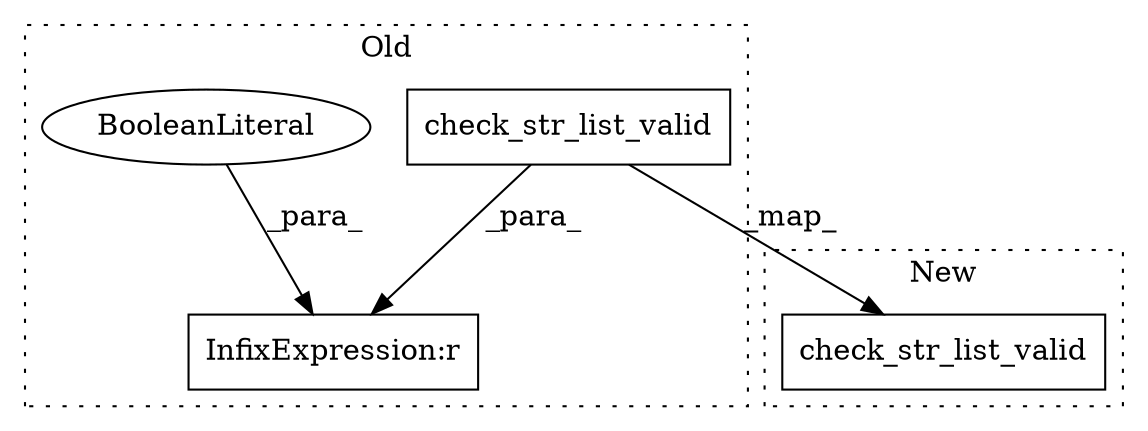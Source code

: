 digraph G {
subgraph cluster0 {
1 [label="check_str_list_valid" a="32" s="24375,24402" l="21,1" shape="box"];
3 [label="InfixExpression:r" a="27" s="24403" l="4" shape="box"];
4 [label="BooleanLiteral" a="9" s="24407" l="5" shape="ellipse"];
label = "Old";
style="dotted";
}
subgraph cluster1 {
2 [label="check_str_list_valid" a="32" s="24261,24288" l="21,1" shape="box"];
label = "New";
style="dotted";
}
1 -> 2 [label="_map_"];
1 -> 3 [label="_para_"];
4 -> 3 [label="_para_"];
}